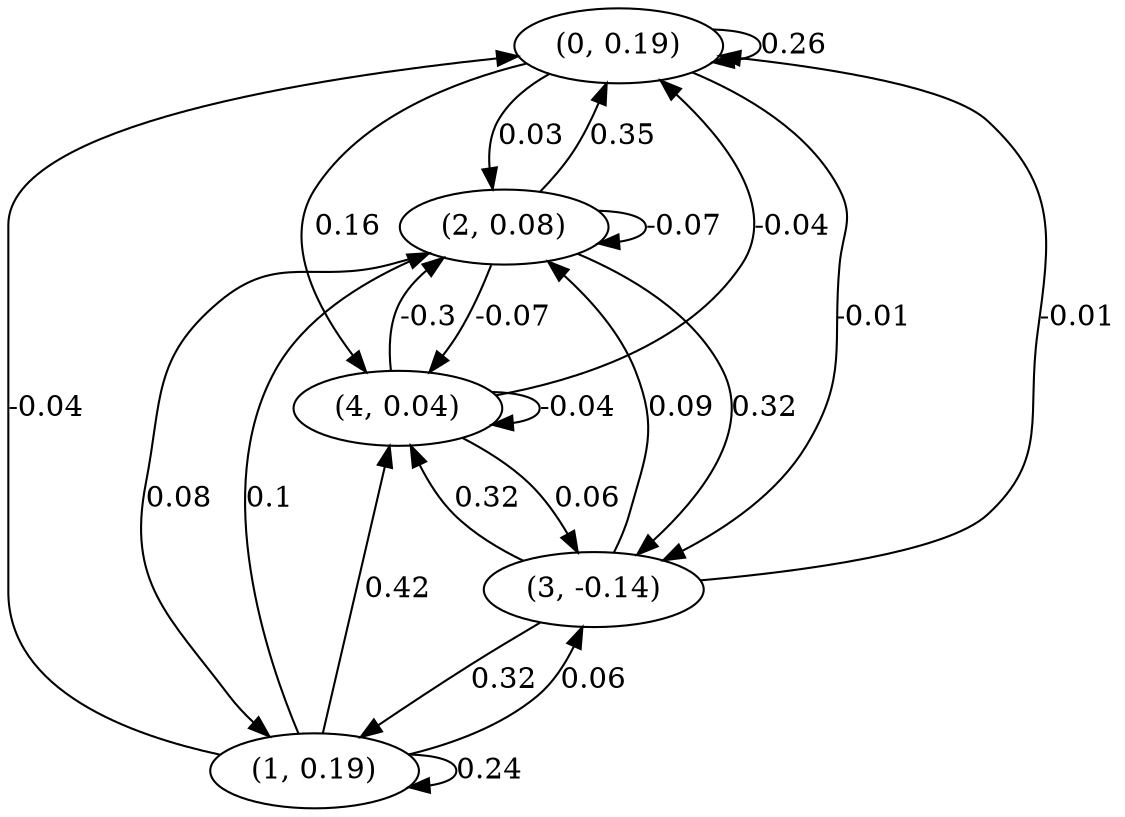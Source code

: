 digraph {
    0 [ label = "(0, 0.19)" ]
    1 [ label = "(1, 0.19)" ]
    2 [ label = "(2, 0.08)" ]
    3 [ label = "(3, -0.14)" ]
    4 [ label = "(4, 0.04)" ]
    0 -> 0 [ label = "0.26" ]
    1 -> 1 [ label = "0.24" ]
    2 -> 2 [ label = "-0.07" ]
    4 -> 4 [ label = "-0.04" ]
    1 -> 0 [ label = "-0.04" ]
    2 -> 0 [ label = "0.35" ]
    3 -> 0 [ label = "-0.01" ]
    4 -> 0 [ label = "-0.04" ]
    2 -> 1 [ label = "0.08" ]
    3 -> 1 [ label = "0.32" ]
    0 -> 2 [ label = "0.03" ]
    1 -> 2 [ label = "0.1" ]
    3 -> 2 [ label = "0.09" ]
    4 -> 2 [ label = "-0.3" ]
    0 -> 3 [ label = "-0.01" ]
    1 -> 3 [ label = "0.06" ]
    2 -> 3 [ label = "0.32" ]
    4 -> 3 [ label = "0.06" ]
    0 -> 4 [ label = "0.16" ]
    1 -> 4 [ label = "0.42" ]
    2 -> 4 [ label = "-0.07" ]
    3 -> 4 [ label = "0.32" ]
}

